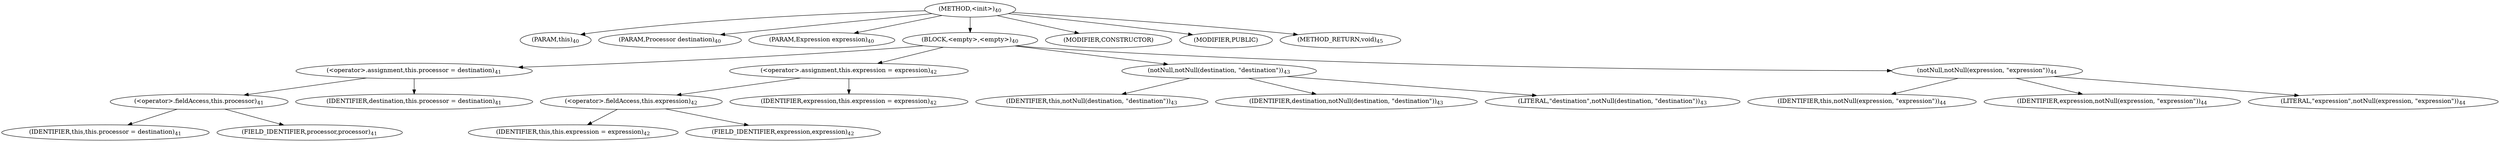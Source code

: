 digraph "&lt;init&gt;" {  
"18" [label = <(METHOD,&lt;init&gt;)<SUB>40</SUB>> ]
"4" [label = <(PARAM,this)<SUB>40</SUB>> ]
"19" [label = <(PARAM,Processor destination)<SUB>40</SUB>> ]
"20" [label = <(PARAM,Expression expression)<SUB>40</SUB>> ]
"21" [label = <(BLOCK,&lt;empty&gt;,&lt;empty&gt;)<SUB>40</SUB>> ]
"22" [label = <(&lt;operator&gt;.assignment,this.processor = destination)<SUB>41</SUB>> ]
"23" [label = <(&lt;operator&gt;.fieldAccess,this.processor)<SUB>41</SUB>> ]
"3" [label = <(IDENTIFIER,this,this.processor = destination)<SUB>41</SUB>> ]
"24" [label = <(FIELD_IDENTIFIER,processor,processor)<SUB>41</SUB>> ]
"25" [label = <(IDENTIFIER,destination,this.processor = destination)<SUB>41</SUB>> ]
"26" [label = <(&lt;operator&gt;.assignment,this.expression = expression)<SUB>42</SUB>> ]
"27" [label = <(&lt;operator&gt;.fieldAccess,this.expression)<SUB>42</SUB>> ]
"5" [label = <(IDENTIFIER,this,this.expression = expression)<SUB>42</SUB>> ]
"28" [label = <(FIELD_IDENTIFIER,expression,expression)<SUB>42</SUB>> ]
"29" [label = <(IDENTIFIER,expression,this.expression = expression)<SUB>42</SUB>> ]
"30" [label = <(notNull,notNull(destination, &quot;destination&quot;))<SUB>43</SUB>> ]
"6" [label = <(IDENTIFIER,this,notNull(destination, &quot;destination&quot;))<SUB>43</SUB>> ]
"31" [label = <(IDENTIFIER,destination,notNull(destination, &quot;destination&quot;))<SUB>43</SUB>> ]
"32" [label = <(LITERAL,&quot;destination&quot;,notNull(destination, &quot;destination&quot;))<SUB>43</SUB>> ]
"33" [label = <(notNull,notNull(expression, &quot;expression&quot;))<SUB>44</SUB>> ]
"7" [label = <(IDENTIFIER,this,notNull(expression, &quot;expression&quot;))<SUB>44</SUB>> ]
"34" [label = <(IDENTIFIER,expression,notNull(expression, &quot;expression&quot;))<SUB>44</SUB>> ]
"35" [label = <(LITERAL,&quot;expression&quot;,notNull(expression, &quot;expression&quot;))<SUB>44</SUB>> ]
"36" [label = <(MODIFIER,CONSTRUCTOR)> ]
"37" [label = <(MODIFIER,PUBLIC)> ]
"38" [label = <(METHOD_RETURN,void)<SUB>45</SUB>> ]
  "18" -> "4" 
  "18" -> "19" 
  "18" -> "20" 
  "18" -> "21" 
  "18" -> "36" 
  "18" -> "37" 
  "18" -> "38" 
  "21" -> "22" 
  "21" -> "26" 
  "21" -> "30" 
  "21" -> "33" 
  "22" -> "23" 
  "22" -> "25" 
  "23" -> "3" 
  "23" -> "24" 
  "26" -> "27" 
  "26" -> "29" 
  "27" -> "5" 
  "27" -> "28" 
  "30" -> "6" 
  "30" -> "31" 
  "30" -> "32" 
  "33" -> "7" 
  "33" -> "34" 
  "33" -> "35" 
}
